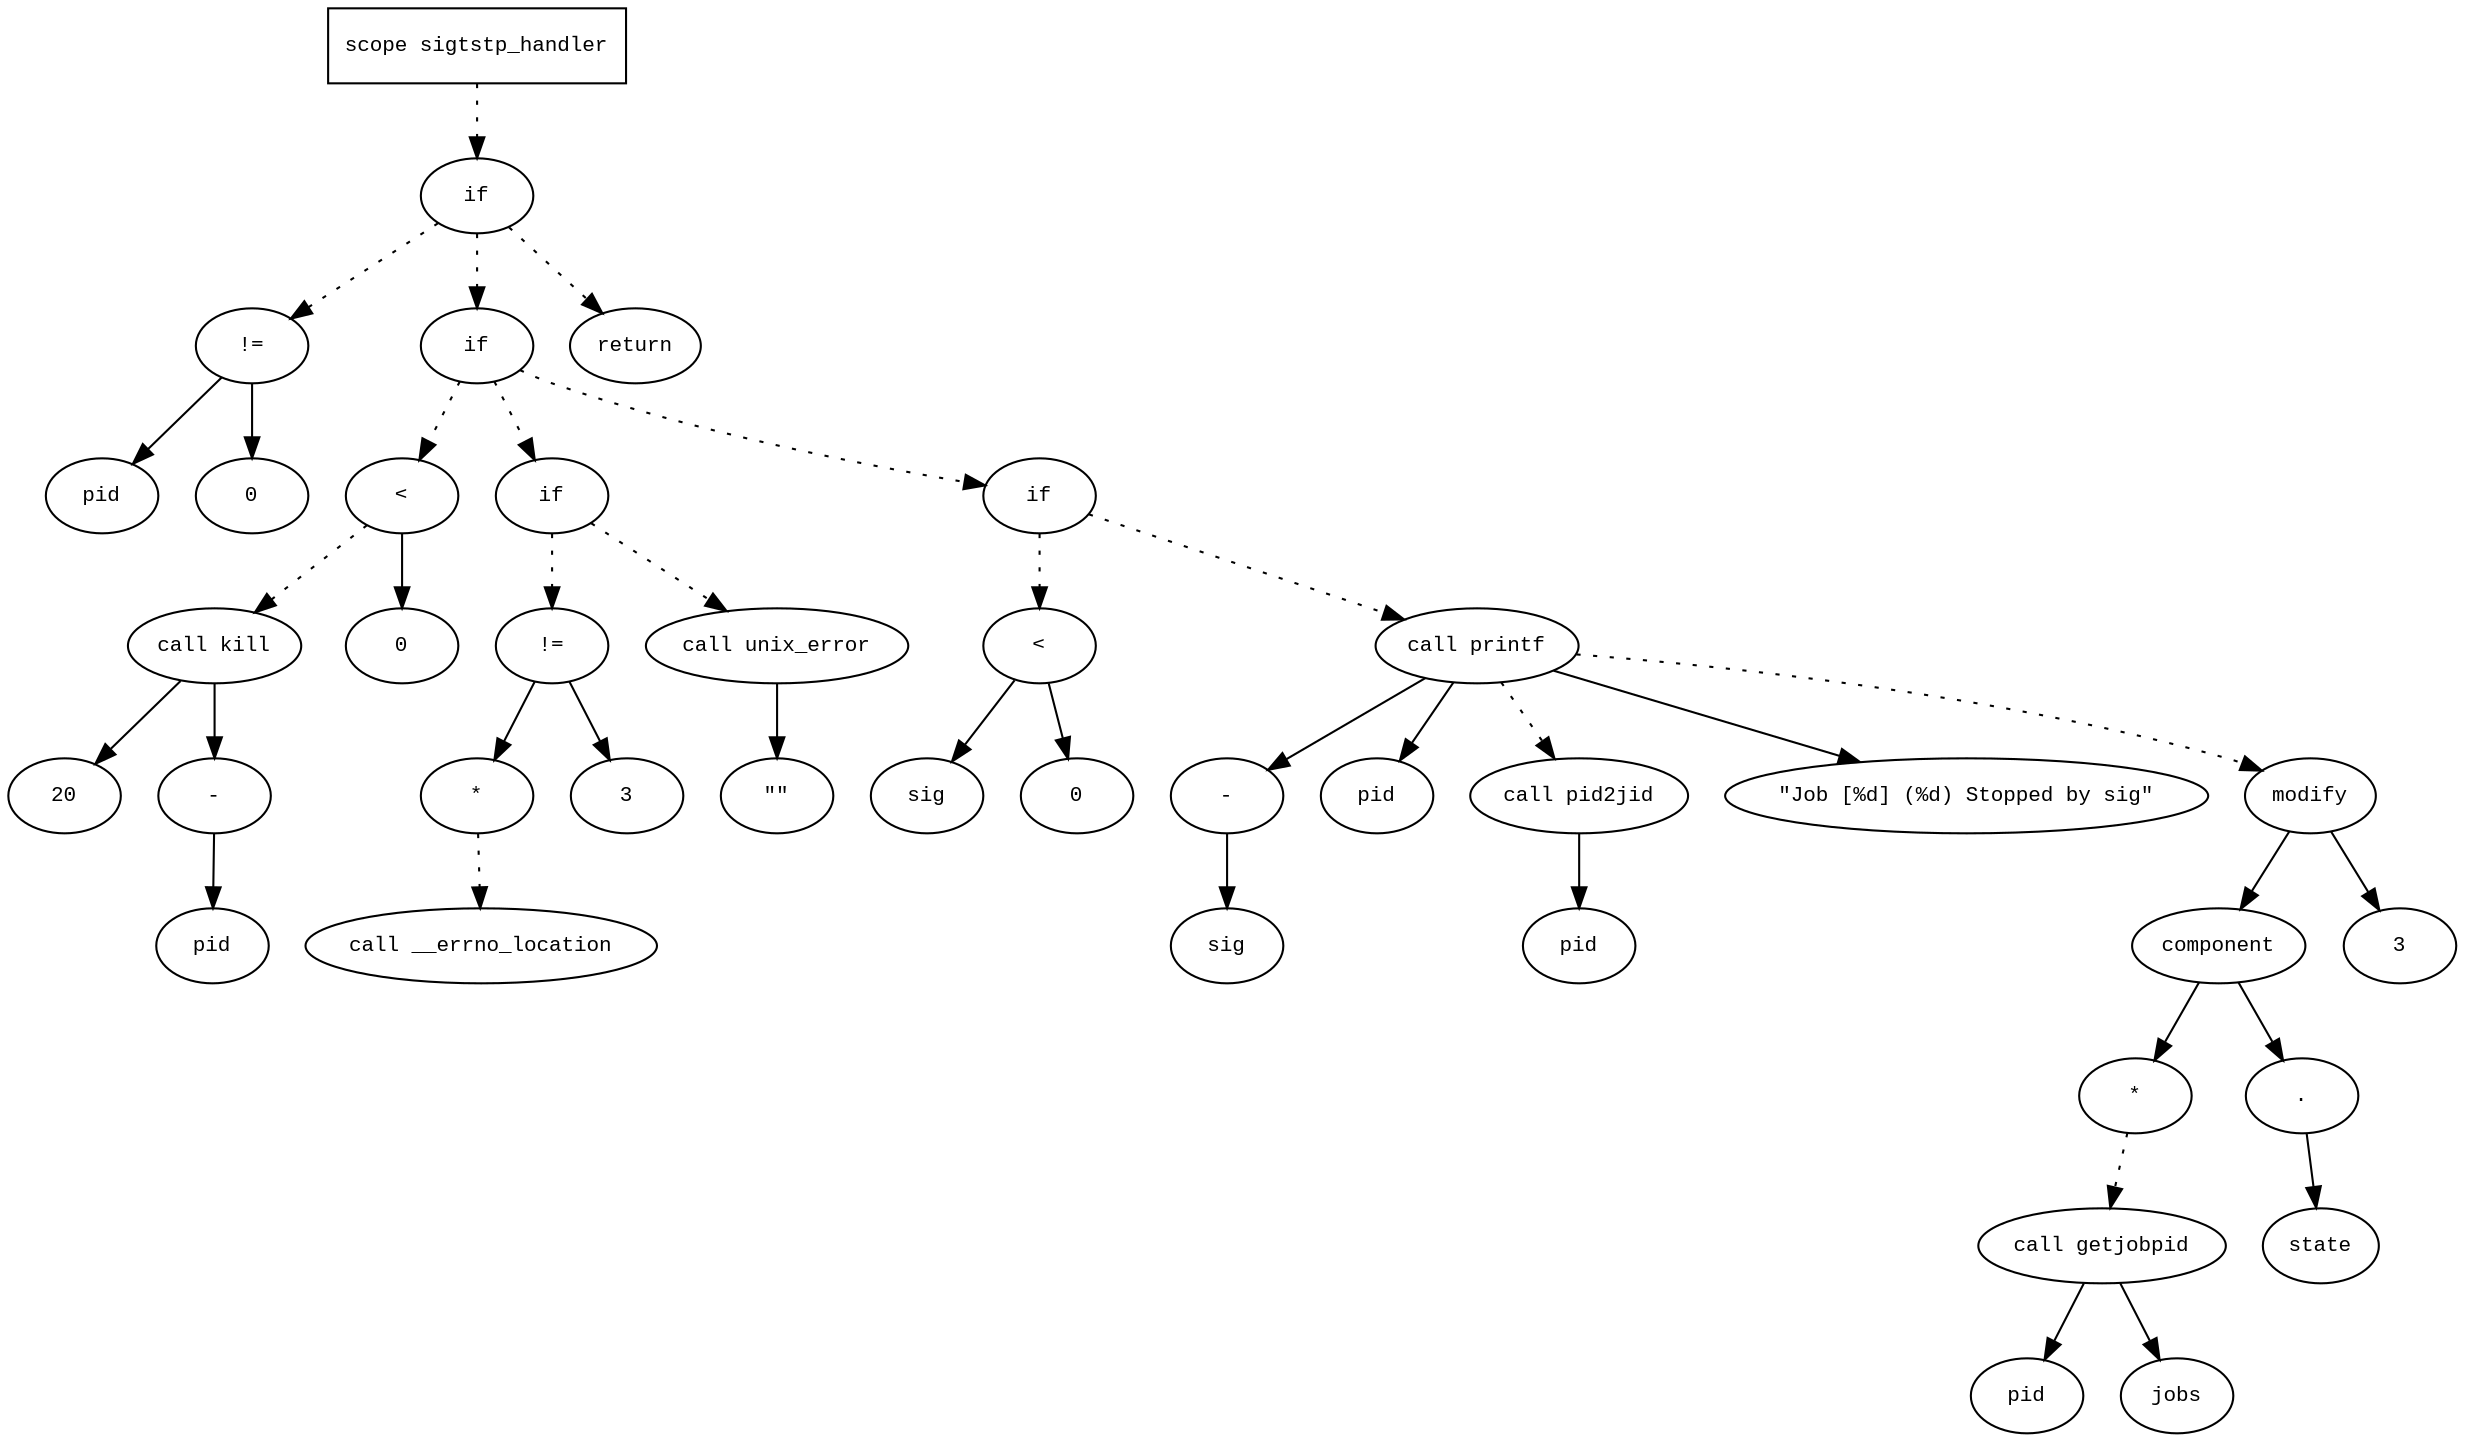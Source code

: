 digraph AST {
  graph [fontname="Times New Roman",fontsize=10];
  node  [fontname="Courier New",fontsize=10];
  edge  [fontname="Times New Roman",fontsize=10];

  node1 [label="scope sigtstp_handler",shape=box];
  node2 [label="if",shape=ellipse];
  node1 -> node2 [style=dotted];
  node3 [label="!=",shape=ellipse];
  node4 [label="pid",shape=ellipse];
  node3 -> node4;
  node5 [label="0",shape=ellipse];
  node3 -> node5;
  node2 -> node3 [style=dotted];
  node6 [label="if",shape=ellipse];
  node2 -> node6 [style=dotted];
  node7 [label="<",shape=ellipse];
  node8 [label="call kill",shape=ellipse];
  node9 [label="20",shape=ellipse];
  node8 -> node9;
  node10 [label="-",shape=ellipse];
  node11 [label="pid",shape=ellipse];
  node10 -> node11;
  node8 -> node10;
  node7 -> node8 [style=dotted];
  node12 [label="0",shape=ellipse];
  node7 -> node12;
  node6 -> node7 [style=dotted];
  node13 [label="if",shape=ellipse];
  node6 -> node13 [style=dotted];
  node14 [label="!=",shape=ellipse];
  node15 [label="*",shape=ellipse];
  node16 [label="call __errno_location",shape=ellipse];
  node15 -> node16 [style=dotted];
  node14 -> node15;
  node17 [label="3",shape=ellipse];
  node14 -> node17;
  node13 -> node14 [style=dotted];
  node18 [label="call unix_error",shape=ellipse];
  node19 [label="\"\"",shape=ellipse];
  node18 -> node19;
  node13 -> node18 [style=dotted];
  node20 [label="if",shape=ellipse];
  node6 -> node20 [style=dotted];
  node21 [label="<",shape=ellipse];
  node22 [label="sig",shape=ellipse];
  node21 -> node22;
  node23 [label="0",shape=ellipse];
  node21 -> node23;
  node20 -> node21 [style=dotted];
  node24 [label="call printf",shape=ellipse];
  node25 [label="-",shape=ellipse];
  node26 [label="sig",shape=ellipse];
  node25 -> node26;
  node24 -> node25;
  node27 [label="pid",shape=ellipse];
  node24 -> node27;
  node28 [label="call pid2jid",shape=ellipse];
  node29 [label="pid",shape=ellipse];
  node28 -> node29;
  node24 -> node28 [style=dotted];
  node30 [label="\"Job [%d] (%d) Stopped by sig\"",shape=ellipse];
  node24 -> node30;
  node20 -> node24 [style=dotted];
  node31 [label="modify",shape=ellipse];
  node32 [label="component",shape=ellipse];
  node31 -> node32;
  node33 [label="*",shape=ellipse];
  node34 [label="call getjobpid",shape=ellipse];
  node35 [label="pid",shape=ellipse];
  node34 -> node35;
  node36 [label="jobs",shape=ellipse];
  node34 -> node36;
  node33 -> node34 [style=dotted];
  node32 -> node33;
  node37 [label=".",shape=ellipse];
  node32 -> node37;
  node38 [label="state",shape=ellipse];
  node37 -> node38;
  node39 [label="3",shape=ellipse];
  node31 -> node39;
  node24 -> node31 [style=dotted];
  node40 [label="return",shape=ellipse];
  node2 -> node40 [style=dotted];
} 